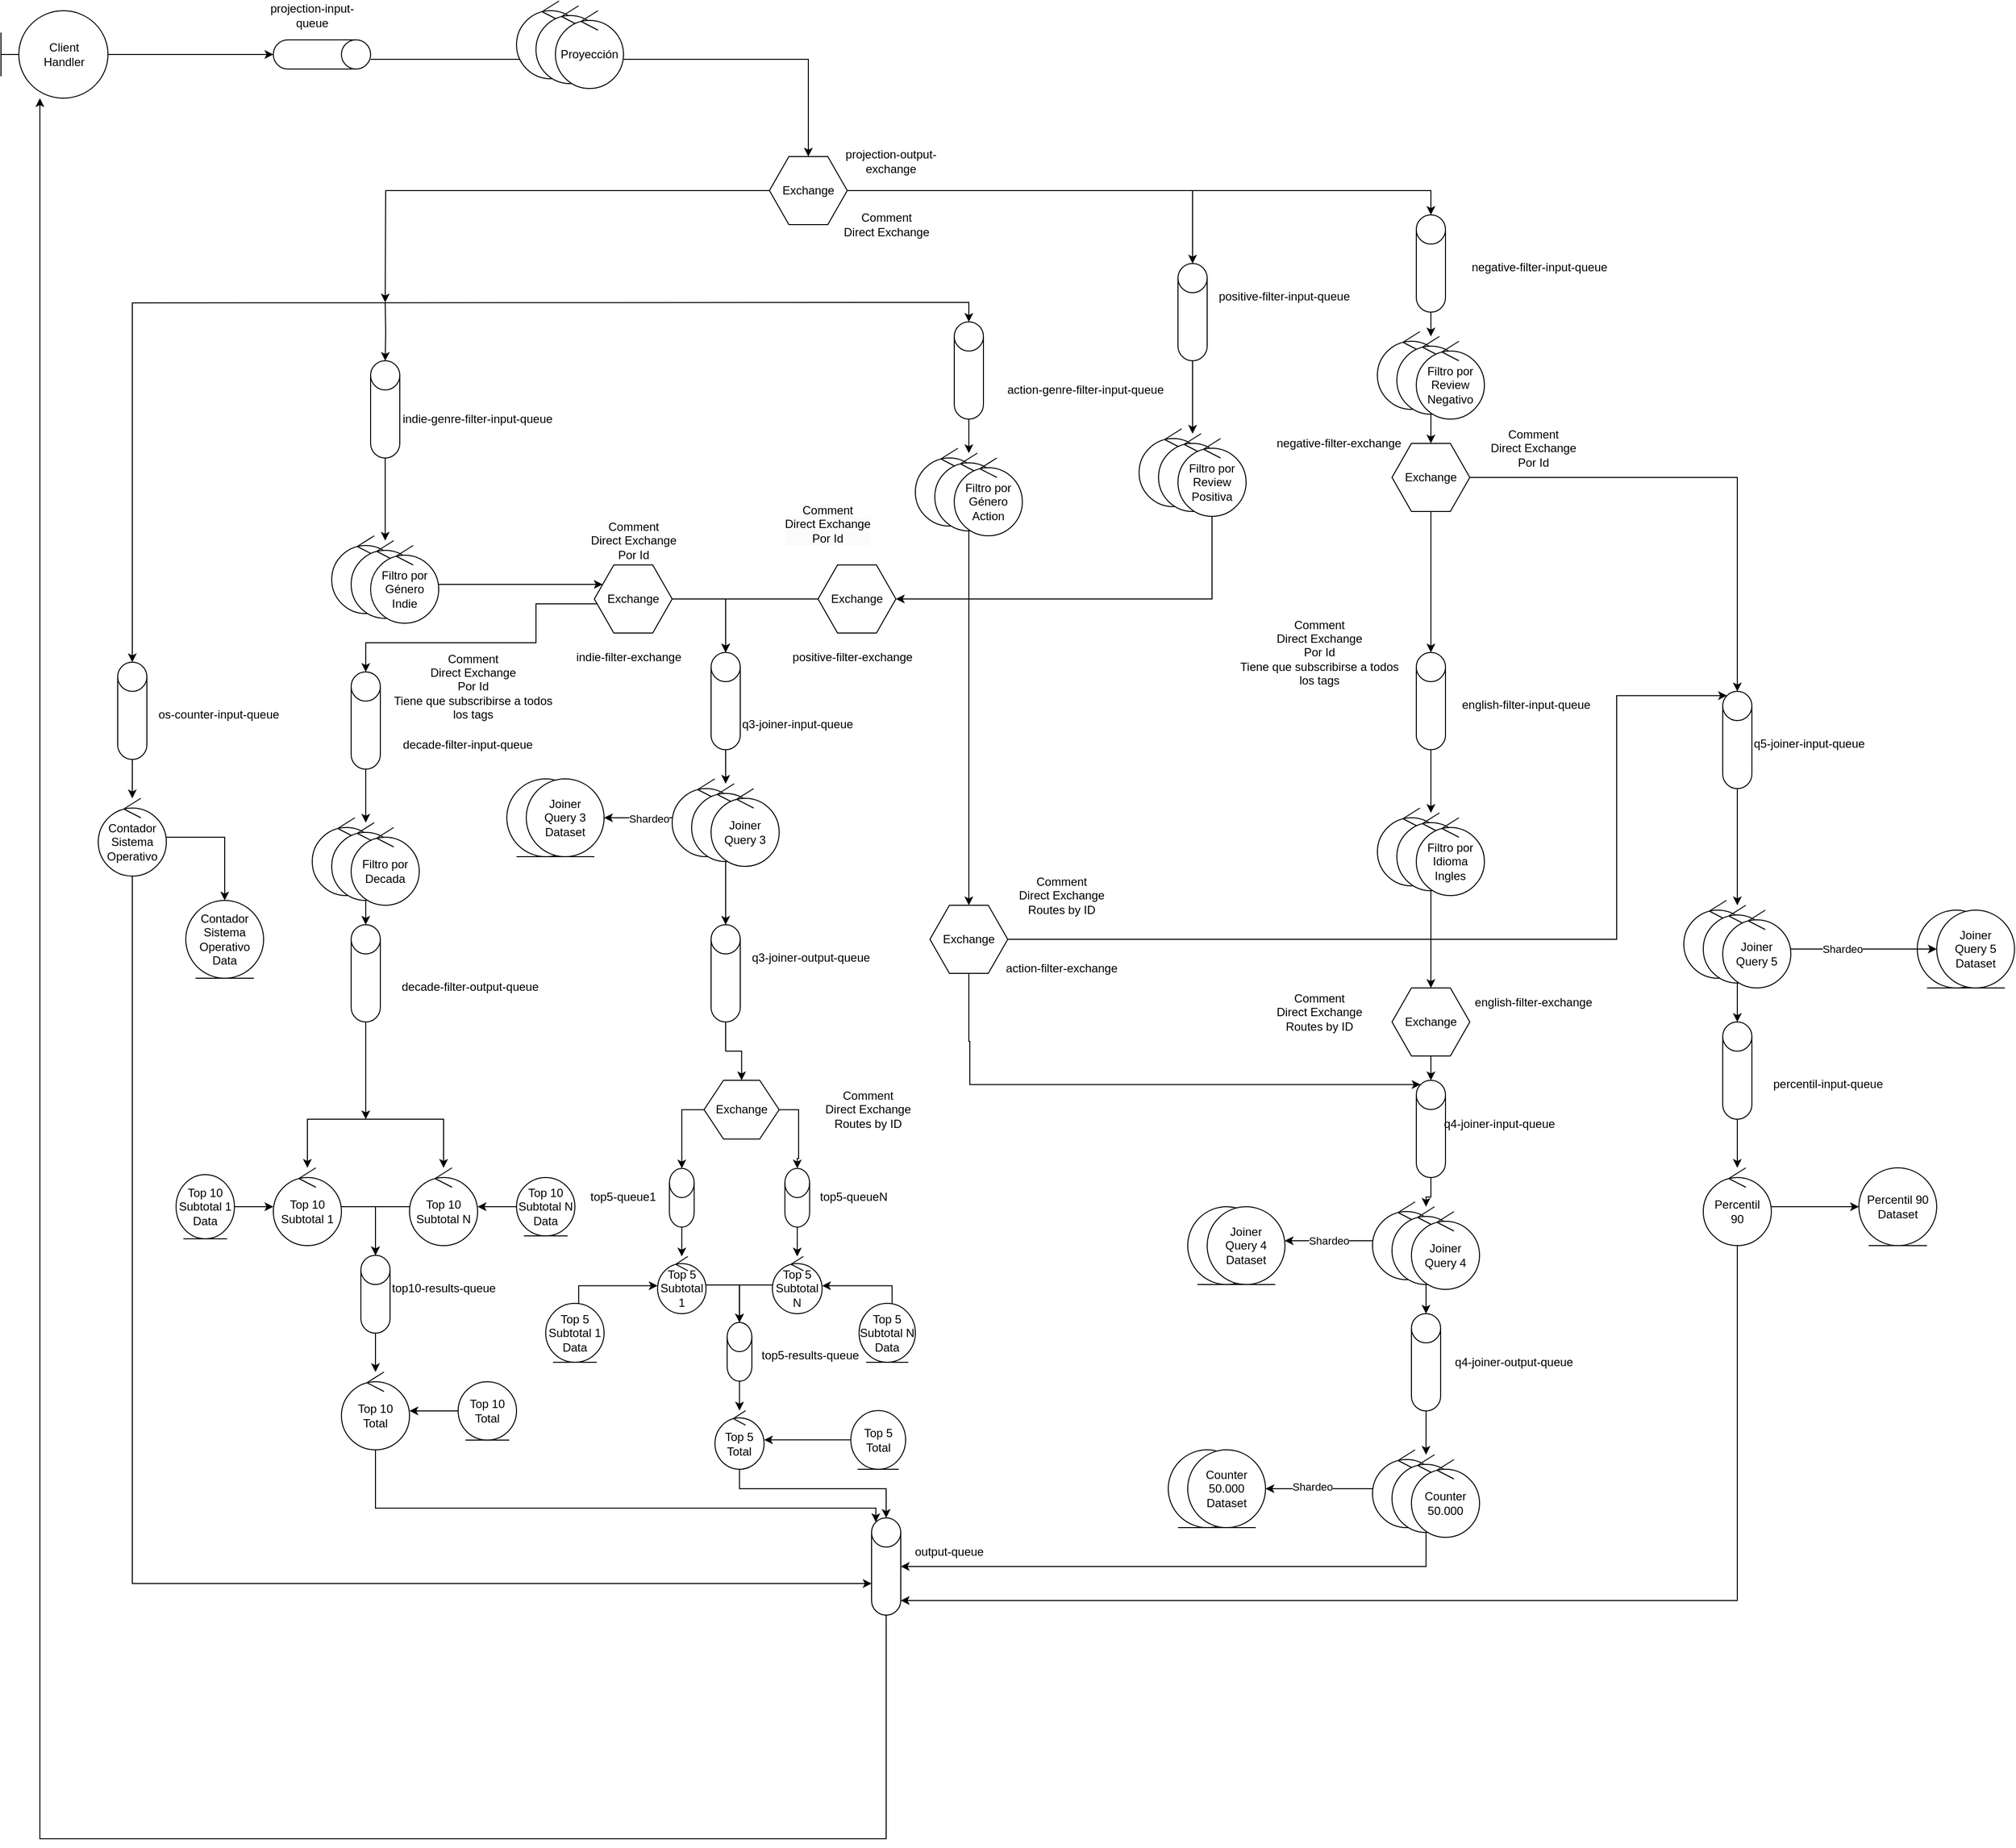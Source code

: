 <mxfile version="24.7.17">
  <diagram name="Page-1" id="cRWpz_PAS38rMKibEUz2">
    <mxGraphModel dx="1654" dy="862" grid="1" gridSize="10" guides="1" tooltips="1" connect="1" arrows="1" fold="1" page="1" pageScale="1" pageWidth="3300" pageHeight="4681" math="0" shadow="0">
      <root>
        <mxCell id="0" />
        <mxCell id="1" parent="0" />
        <mxCell id="zgO68wUfY2NdQf_xR_q_-5" value="Exchange" style="shape=hexagon;perimeter=hexagonPerimeter2;whiteSpace=wrap;html=1;fixedSize=1;" parent="1" vertex="1">
          <mxGeometry x="840" y="640" width="80" height="70" as="geometry" />
        </mxCell>
        <mxCell id="zgO68wUfY2NdQf_xR_q_-6" style="edgeStyle=orthogonalEdgeStyle;rounded=0;orthogonalLoop=1;jettySize=auto;html=1;entryX=0.5;entryY=0;entryDx=0;entryDy=0;entryPerimeter=0;" parent="1" source="zgO68wUfY2NdQf_xR_q_-5" target="zgO68wUfY2NdQf_xR_q_-57" edge="1">
          <mxGeometry relative="1" as="geometry">
            <mxPoint x="1395" y="430" as="targetPoint" />
          </mxGeometry>
        </mxCell>
        <mxCell id="zgO68wUfY2NdQf_xR_q_-7" style="edgeStyle=orthogonalEdgeStyle;rounded=0;orthogonalLoop=1;jettySize=auto;html=1;" parent="1" source="zgO68wUfY2NdQf_xR_q_-5" edge="1">
          <mxGeometry relative="1" as="geometry">
            <mxPoint x="445" y="790" as="targetPoint" />
          </mxGeometry>
        </mxCell>
        <mxCell id="zgO68wUfY2NdQf_xR_q_-124" style="edgeStyle=orthogonalEdgeStyle;rounded=0;orthogonalLoop=1;jettySize=auto;html=1;entryX=0;entryY=0;entryDx=0;entryDy=67.5;entryPerimeter=0;" parent="1" source="zgO68wUfY2NdQf_xR_q_-13" target="zgO68wUfY2NdQf_xR_q_-123" edge="1">
          <mxGeometry relative="1" as="geometry">
            <mxPoint x="185" y="2100" as="targetPoint" />
            <Array as="points">
              <mxPoint x="185" y="2108" />
            </Array>
          </mxGeometry>
        </mxCell>
        <mxCell id="zgO68wUfY2NdQf_xR_q_-249" style="edgeStyle=orthogonalEdgeStyle;rounded=0;orthogonalLoop=1;jettySize=auto;html=1;" parent="1" source="zgO68wUfY2NdQf_xR_q_-13" target="zgO68wUfY2NdQf_xR_q_-248" edge="1">
          <mxGeometry relative="1" as="geometry" />
        </mxCell>
        <mxCell id="zgO68wUfY2NdQf_xR_q_-13" value="Contador&lt;div&gt;Sistema Operativo&lt;/div&gt;" style="ellipse;shape=umlControl;whiteSpace=wrap;html=1;" parent="1" vertex="1">
          <mxGeometry x="150" y="1300" width="70" height="80" as="geometry" />
        </mxCell>
        <mxCell id="zgO68wUfY2NdQf_xR_q_-20" style="edgeStyle=orthogonalEdgeStyle;rounded=0;orthogonalLoop=1;jettySize=auto;html=1;" parent="1" source="zgO68wUfY2NdQf_xR_q_-17" target="zgO68wUfY2NdQf_xR_q_-13" edge="1">
          <mxGeometry relative="1" as="geometry" />
        </mxCell>
        <mxCell id="zgO68wUfY2NdQf_xR_q_-17" value="" style="shape=cylinder3;whiteSpace=wrap;html=1;boundedLbl=1;backgroundOutline=1;size=15;" parent="1" vertex="1">
          <mxGeometry x="170" y="1160" width="30" height="100" as="geometry" />
        </mxCell>
        <mxCell id="zgO68wUfY2NdQf_xR_q_-26" style="edgeStyle=orthogonalEdgeStyle;rounded=0;orthogonalLoop=1;jettySize=auto;html=1;" parent="1" target="zgO68wUfY2NdQf_xR_q_-25" edge="1">
          <mxGeometry relative="1" as="geometry">
            <mxPoint x="445" y="790" as="sourcePoint" />
          </mxGeometry>
        </mxCell>
        <mxCell id="wpYS7n_GrK8mmqd2eXSP-2" style="edgeStyle=orthogonalEdgeStyle;rounded=0;orthogonalLoop=1;jettySize=auto;html=1;entryX=0.5;entryY=0;entryDx=0;entryDy=0;entryPerimeter=0;" parent="1" target="zgO68wUfY2NdQf_xR_q_-17" edge="1">
          <mxGeometry relative="1" as="geometry">
            <mxPoint x="140" y="1160" as="targetPoint" />
            <mxPoint x="1040" y="790" as="sourcePoint" />
          </mxGeometry>
        </mxCell>
        <mxCell id="zgO68wUfY2NdQf_xR_q_-165" style="edgeStyle=orthogonalEdgeStyle;rounded=0;orthogonalLoop=1;jettySize=auto;html=1;" parent="1" source="zgO68wUfY2NdQf_xR_q_-25" target="zgO68wUfY2NdQf_xR_q_-149" edge="1">
          <mxGeometry relative="1" as="geometry" />
        </mxCell>
        <mxCell id="zgO68wUfY2NdQf_xR_q_-25" value="" style="shape=cylinder3;whiteSpace=wrap;html=1;boundedLbl=1;backgroundOutline=1;size=15;" parent="1" vertex="1">
          <mxGeometry x="430" y="850" width="30" height="100" as="geometry" />
        </mxCell>
        <mxCell id="zgO68wUfY2NdQf_xR_q_-169" style="edgeStyle=orthogonalEdgeStyle;rounded=0;orthogonalLoop=1;jettySize=auto;html=1;" parent="1" source="zgO68wUfY2NdQf_xR_q_-29" target="zgO68wUfY2NdQf_xR_q_-135" edge="1">
          <mxGeometry relative="1" as="geometry" />
        </mxCell>
        <mxCell id="zgO68wUfY2NdQf_xR_q_-29" value="" style="shape=cylinder3;whiteSpace=wrap;html=1;boundedLbl=1;backgroundOutline=1;size=15;" parent="1" vertex="1">
          <mxGeometry x="410" y="1170" width="30" height="100" as="geometry" />
        </mxCell>
        <mxCell id="zgO68wUfY2NdQf_xR_q_-39" style="edgeStyle=orthogonalEdgeStyle;rounded=0;orthogonalLoop=1;jettySize=auto;html=1;" parent="1" edge="1">
          <mxGeometry relative="1" as="geometry">
            <mxPoint x="460" y="1630" as="sourcePoint" />
          </mxGeometry>
        </mxCell>
        <mxCell id="zgO68wUfY2NdQf_xR_q_-34" value="" style="shape=cylinder3;whiteSpace=wrap;html=1;boundedLbl=1;backgroundOutline=1;size=15;" parent="1" vertex="1">
          <mxGeometry x="410" y="1430" width="30" height="100" as="geometry" />
        </mxCell>
        <mxCell id="zgO68wUfY2NdQf_xR_q_-45" style="edgeStyle=orthogonalEdgeStyle;rounded=0;orthogonalLoop=1;jettySize=auto;html=1;" parent="1" source="zgO68wUfY2NdQf_xR_q_-42" target="zgO68wUfY2NdQf_xR_q_-29" edge="1">
          <mxGeometry relative="1" as="geometry">
            <mxPoint x="600" y="1220" as="targetPoint" />
            <Array as="points">
              <mxPoint x="600" y="1100" />
              <mxPoint x="600" y="1140" />
              <mxPoint x="425" y="1140" />
            </Array>
          </mxGeometry>
        </mxCell>
        <mxCell id="i99un6l4gb3d1WILVPHQ-24" style="edgeStyle=orthogonalEdgeStyle;rounded=0;orthogonalLoop=1;jettySize=auto;html=1;" parent="1" source="zgO68wUfY2NdQf_xR_q_-42" target="zgO68wUfY2NdQf_xR_q_-46" edge="1">
          <mxGeometry relative="1" as="geometry" />
        </mxCell>
        <mxCell id="zgO68wUfY2NdQf_xR_q_-42" value="Exchange" style="shape=hexagon;perimeter=hexagonPerimeter2;whiteSpace=wrap;html=1;fixedSize=1;" parent="1" vertex="1">
          <mxGeometry x="660" y="1060" width="80" height="70" as="geometry" />
        </mxCell>
        <mxCell id="zgO68wUfY2NdQf_xR_q_-200" style="edgeStyle=orthogonalEdgeStyle;rounded=0;orthogonalLoop=1;jettySize=auto;html=1;" parent="1" source="zgO68wUfY2NdQf_xR_q_-46" target="zgO68wUfY2NdQf_xR_q_-196" edge="1">
          <mxGeometry relative="1" as="geometry" />
        </mxCell>
        <mxCell id="zgO68wUfY2NdQf_xR_q_-46" value="" style="shape=cylinder3;whiteSpace=wrap;html=1;boundedLbl=1;backgroundOutline=1;size=15;" parent="1" vertex="1">
          <mxGeometry x="780" y="1150" width="30" height="100" as="geometry" />
        </mxCell>
        <mxCell id="zgO68wUfY2NdQf_xR_q_-54" style="edgeStyle=orthogonalEdgeStyle;rounded=0;orthogonalLoop=1;jettySize=auto;html=1;entryX=0.5;entryY=0;entryDx=0;entryDy=0;" parent="1" source="zgO68wUfY2NdQf_xR_q_-49" target="wpYS7n_GrK8mmqd2eXSP-85" edge="1">
          <mxGeometry relative="1" as="geometry">
            <mxPoint x="795" y="1580" as="targetPoint" />
          </mxGeometry>
        </mxCell>
        <mxCell id="zgO68wUfY2NdQf_xR_q_-49" value="" style="shape=cylinder3;whiteSpace=wrap;html=1;boundedLbl=1;backgroundOutline=1;size=15;" parent="1" vertex="1">
          <mxGeometry x="780" y="1430" width="30" height="100" as="geometry" />
        </mxCell>
        <mxCell id="zgO68wUfY2NdQf_xR_q_-186" style="edgeStyle=orthogonalEdgeStyle;rounded=0;orthogonalLoop=1;jettySize=auto;html=1;" parent="1" source="zgO68wUfY2NdQf_xR_q_-57" target="zgO68wUfY2NdQf_xR_q_-180" edge="1">
          <mxGeometry relative="1" as="geometry" />
        </mxCell>
        <mxCell id="zgO68wUfY2NdQf_xR_q_-57" value="" style="shape=cylinder3;whiteSpace=wrap;html=1;boundedLbl=1;backgroundOutline=1;size=15;" parent="1" vertex="1">
          <mxGeometry x="1260" y="750" width="30" height="100" as="geometry" />
        </mxCell>
        <mxCell id="zgO68wUfY2NdQf_xR_q_-97" style="edgeStyle=orthogonalEdgeStyle;rounded=0;orthogonalLoop=1;jettySize=auto;html=1;entryX=0.5;entryY=0;entryDx=0;entryDy=0;entryPerimeter=0;" parent="1" source="wpYS7n_GrK8mmqd2eXSP-27" target="zgO68wUfY2NdQf_xR_q_-99" edge="1">
          <mxGeometry relative="1" as="geometry">
            <mxPoint x="1830" y="1130" as="targetPoint" />
            <mxPoint x="1720" y="991" as="sourcePoint" />
          </mxGeometry>
        </mxCell>
        <mxCell id="zgO68wUfY2NdQf_xR_q_-192" style="edgeStyle=orthogonalEdgeStyle;rounded=0;orthogonalLoop=1;jettySize=auto;html=1;" parent="1" source="zgO68wUfY2NdQf_xR_q_-70" target="zgO68wUfY2NdQf_xR_q_-190" edge="1">
          <mxGeometry relative="1" as="geometry" />
        </mxCell>
        <mxCell id="zgO68wUfY2NdQf_xR_q_-70" value="" style="shape=cylinder3;whiteSpace=wrap;html=1;boundedLbl=1;backgroundOutline=1;size=15;" parent="1" vertex="1">
          <mxGeometry x="1505" y="1150" width="30" height="100" as="geometry" />
        </mxCell>
        <mxCell id="zgO68wUfY2NdQf_xR_q_-244" style="edgeStyle=orthogonalEdgeStyle;rounded=0;orthogonalLoop=1;jettySize=auto;html=1;" parent="1" source="zgO68wUfY2NdQf_xR_q_-84" target="zgO68wUfY2NdQf_xR_q_-240" edge="1">
          <mxGeometry relative="1" as="geometry" />
        </mxCell>
        <mxCell id="zgO68wUfY2NdQf_xR_q_-84" value="" style="shape=cylinder3;whiteSpace=wrap;html=1;boundedLbl=1;backgroundOutline=1;size=15;" parent="1" vertex="1">
          <mxGeometry x="1500" y="1830" width="30" height="100" as="geometry" />
        </mxCell>
        <mxCell id="zgO68wUfY2NdQf_xR_q_-182" style="edgeStyle=orthogonalEdgeStyle;rounded=0;orthogonalLoop=1;jettySize=auto;html=1;" parent="1" source="zgO68wUfY2NdQf_xR_q_-90" target="zgO68wUfY2NdQf_xR_q_-152" edge="1">
          <mxGeometry relative="1" as="geometry" />
        </mxCell>
        <mxCell id="wpYS7n_GrK8mmqd2eXSP-6" style="edgeStyle=orthogonalEdgeStyle;rounded=0;orthogonalLoop=1;jettySize=auto;html=1;entryX=0.5;entryY=0;entryDx=0;entryDy=0;entryPerimeter=0;" parent="1" target="zgO68wUfY2NdQf_xR_q_-90" edge="1">
          <mxGeometry relative="1" as="geometry">
            <mxPoint x="1040" y="790" as="sourcePoint" />
          </mxGeometry>
        </mxCell>
        <mxCell id="zgO68wUfY2NdQf_xR_q_-90" value="" style="shape=cylinder3;whiteSpace=wrap;html=1;boundedLbl=1;backgroundOutline=1;size=15;" parent="1" vertex="1">
          <mxGeometry x="1030" y="810" width="30" height="100" as="geometry" />
        </mxCell>
        <mxCell id="zgO68wUfY2NdQf_xR_q_-229" style="edgeStyle=orthogonalEdgeStyle;rounded=0;orthogonalLoop=1;jettySize=auto;html=1;" parent="1" source="zgO68wUfY2NdQf_xR_q_-99" target="zgO68wUfY2NdQf_xR_q_-226" edge="1">
          <mxGeometry relative="1" as="geometry" />
        </mxCell>
        <mxCell id="zgO68wUfY2NdQf_xR_q_-99" value="" style="shape=cylinder3;whiteSpace=wrap;html=1;boundedLbl=1;backgroundOutline=1;size=15;" parent="1" vertex="1">
          <mxGeometry x="1820" y="1190" width="30" height="100" as="geometry" />
        </mxCell>
        <mxCell id="zgO68wUfY2NdQf_xR_q_-103" style="edgeStyle=orthogonalEdgeStyle;rounded=0;orthogonalLoop=1;jettySize=auto;html=1;entryX=0.145;entryY=0;entryDx=0;entryDy=4.35;entryPerimeter=0;" parent="1" source="zgO68wUfY2NdQf_xR_q_-101" target="aDrr3x9vKShk8wo-LBDL-3" edge="1">
          <mxGeometry relative="1" as="geometry">
            <mxPoint x="1045" y="1640" as="targetPoint" />
            <Array as="points">
              <mxPoint x="1045" y="1550" />
              <mxPoint x="1046" y="1550" />
              <mxPoint x="1046" y="1594" />
            </Array>
          </mxGeometry>
        </mxCell>
        <mxCell id="zgO68wUfY2NdQf_xR_q_-101" value="Exchange" style="shape=hexagon;perimeter=hexagonPerimeter2;whiteSpace=wrap;html=1;fixedSize=1;" parent="1" vertex="1">
          <mxGeometry x="1005" y="1410" width="80" height="70" as="geometry" />
        </mxCell>
        <mxCell id="zgO68wUfY2NdQf_xR_q_-105" style="edgeStyle=orthogonalEdgeStyle;rounded=0;orthogonalLoop=1;jettySize=auto;html=1;entryX=0.145;entryY=0;entryDx=0;entryDy=4.35;entryPerimeter=0;" parent="1" source="zgO68wUfY2NdQf_xR_q_-101" target="zgO68wUfY2NdQf_xR_q_-99" edge="1">
          <mxGeometry relative="1" as="geometry">
            <mxPoint x="1710" y="1270" as="targetPoint" />
            <Array as="points">
              <mxPoint x="1711" y="1445" />
              <mxPoint x="1711" y="1194" />
            </Array>
          </mxGeometry>
        </mxCell>
        <mxCell id="zgO68wUfY2NdQf_xR_q_-119" style="edgeStyle=orthogonalEdgeStyle;rounded=0;orthogonalLoop=1;jettySize=auto;html=1;" parent="1" source="zgO68wUfY2NdQf_xR_q_-108" target="zgO68wUfY2NdQf_xR_q_-118" edge="1">
          <mxGeometry relative="1" as="geometry" />
        </mxCell>
        <mxCell id="zgO68wUfY2NdQf_xR_q_-108" value="Percentil&lt;div&gt;90&lt;/div&gt;" style="ellipse;shape=umlControl;whiteSpace=wrap;html=1;" parent="1" vertex="1">
          <mxGeometry x="1800" y="1680" width="70" height="80" as="geometry" />
        </mxCell>
        <mxCell id="zgO68wUfY2NdQf_xR_q_-111" style="edgeStyle=orthogonalEdgeStyle;rounded=0;orthogonalLoop=1;jettySize=auto;html=1;" parent="1" source="zgO68wUfY2NdQf_xR_q_-109" target="zgO68wUfY2NdQf_xR_q_-108" edge="1">
          <mxGeometry relative="1" as="geometry" />
        </mxCell>
        <mxCell id="zgO68wUfY2NdQf_xR_q_-109" value="" style="shape=cylinder3;whiteSpace=wrap;html=1;boundedLbl=1;backgroundOutline=1;size=15;" parent="1" vertex="1">
          <mxGeometry x="1820" y="1530" width="30" height="100" as="geometry" />
        </mxCell>
        <mxCell id="zgO68wUfY2NdQf_xR_q_-118" value="Percentil 90&lt;div&gt;Dataset&lt;/div&gt;" style="ellipse;shape=umlEntity;whiteSpace=wrap;html=1;" parent="1" vertex="1">
          <mxGeometry x="1960" y="1680" width="80" height="80" as="geometry" />
        </mxCell>
        <mxCell id="zgO68wUfY2NdQf_xR_q_-133" style="edgeStyle=orthogonalEdgeStyle;rounded=0;orthogonalLoop=1;jettySize=auto;html=1;exitX=0.5;exitY=1;exitDx=0;exitDy=0;exitPerimeter=0;" parent="1" source="zgO68wUfY2NdQf_xR_q_-123" target="zgO68wUfY2NdQf_xR_q_-131" edge="1">
          <mxGeometry relative="1" as="geometry">
            <mxPoint x="90" y="300" as="targetPoint" />
            <mxPoint x="715" y="2240" as="sourcePoint" />
            <Array as="points">
              <mxPoint x="960" y="2370" />
              <mxPoint x="90" y="2370" />
            </Array>
          </mxGeometry>
        </mxCell>
        <mxCell id="zgO68wUfY2NdQf_xR_q_-123" value="" style="shape=cylinder3;whiteSpace=wrap;html=1;boundedLbl=1;backgroundOutline=1;size=15;" parent="1" vertex="1">
          <mxGeometry x="945" y="2040" width="30" height="100" as="geometry" />
        </mxCell>
        <mxCell id="zgO68wUfY2NdQf_xR_q_-128" style="edgeStyle=orthogonalEdgeStyle;rounded=0;orthogonalLoop=1;jettySize=auto;html=1;entryX=1;entryY=1;entryDx=0;entryDy=-15;entryPerimeter=0;" parent="1" source="zgO68wUfY2NdQf_xR_q_-108" target="zgO68wUfY2NdQf_xR_q_-123" edge="1">
          <mxGeometry relative="1" as="geometry">
            <Array as="points">
              <mxPoint x="1835" y="2125" />
            </Array>
          </mxGeometry>
        </mxCell>
        <mxCell id="zgO68wUfY2NdQf_xR_q_-132" style="edgeStyle=orthogonalEdgeStyle;rounded=0;orthogonalLoop=1;jettySize=auto;html=1;" parent="1" source="wpYS7n_GrK8mmqd2eXSP-4" target="zgO68wUfY2NdQf_xR_q_-5" edge="1">
          <mxGeometry relative="1" as="geometry">
            <Array as="points">
              <mxPoint x="380" y="540" />
              <mxPoint x="880" y="540" />
            </Array>
          </mxGeometry>
        </mxCell>
        <mxCell id="zgO68wUfY2NdQf_xR_q_-131" value="Client&lt;div&gt;Handler&lt;/div&gt;" style="shape=umlBoundary;whiteSpace=wrap;html=1;" parent="1" vertex="1">
          <mxGeometry x="50" y="490" width="110" height="90" as="geometry" />
        </mxCell>
        <mxCell id="zgO68wUfY2NdQf_xR_q_-157" value="" style="group" parent="1" vertex="1" connectable="0">
          <mxGeometry x="580" y="480" width="110" height="90" as="geometry" />
        </mxCell>
        <mxCell id="zgO68wUfY2NdQf_xR_q_-154" value="" style="ellipse;shape=umlControl;whiteSpace=wrap;html=1;" parent="zgO68wUfY2NdQf_xR_q_-157" vertex="1">
          <mxGeometry width="70" height="80" as="geometry" />
        </mxCell>
        <mxCell id="zgO68wUfY2NdQf_xR_q_-155" value="" style="ellipse;shape=umlControl;whiteSpace=wrap;html=1;" parent="zgO68wUfY2NdQf_xR_q_-157" vertex="1">
          <mxGeometry x="20" y="5" width="70" height="80" as="geometry" />
        </mxCell>
        <mxCell id="zgO68wUfY2NdQf_xR_q_-156" value="Proyección" style="ellipse;shape=umlControl;whiteSpace=wrap;html=1;" parent="zgO68wUfY2NdQf_xR_q_-157" vertex="1">
          <mxGeometry x="40" y="10" width="70" height="80" as="geometry" />
        </mxCell>
        <mxCell id="zgO68wUfY2NdQf_xR_q_-164" value="" style="group" parent="1" vertex="1" connectable="0">
          <mxGeometry x="390" y="1030" width="110" height="90" as="geometry" />
        </mxCell>
        <mxCell id="zgO68wUfY2NdQf_xR_q_-148" value="" style="ellipse;shape=umlControl;whiteSpace=wrap;html=1;" parent="zgO68wUfY2NdQf_xR_q_-164" vertex="1">
          <mxGeometry width="70" height="80" as="geometry" />
        </mxCell>
        <mxCell id="zgO68wUfY2NdQf_xR_q_-149" value="" style="ellipse;shape=umlControl;whiteSpace=wrap;html=1;" parent="zgO68wUfY2NdQf_xR_q_-164" vertex="1">
          <mxGeometry x="20" y="5" width="70" height="80" as="geometry" />
        </mxCell>
        <mxCell id="zgO68wUfY2NdQf_xR_q_-150" value="Filtro por&lt;div&gt;Género&lt;/div&gt;&lt;div&gt;Indie&lt;/div&gt;" style="ellipse;shape=umlControl;whiteSpace=wrap;html=1;" parent="zgO68wUfY2NdQf_xR_q_-164" vertex="1">
          <mxGeometry x="40" y="10" width="70" height="80" as="geometry" />
        </mxCell>
        <mxCell id="zgO68wUfY2NdQf_xR_q_-166" style="edgeStyle=orthogonalEdgeStyle;rounded=0;orthogonalLoop=1;jettySize=auto;html=1;" parent="1" source="zgO68wUfY2NdQf_xR_q_-150" target="zgO68wUfY2NdQf_xR_q_-42" edge="1">
          <mxGeometry relative="1" as="geometry">
            <Array as="points">
              <mxPoint x="620" y="1080" />
              <mxPoint x="620" y="1080" />
            </Array>
          </mxGeometry>
        </mxCell>
        <mxCell id="zgO68wUfY2NdQf_xR_q_-168" value="" style="group" parent="1" vertex="1" connectable="0">
          <mxGeometry x="370" y="1320" width="110" height="90" as="geometry" />
        </mxCell>
        <mxCell id="zgO68wUfY2NdQf_xR_q_-31" value="" style="ellipse;shape=umlControl;whiteSpace=wrap;html=1;" parent="zgO68wUfY2NdQf_xR_q_-168" vertex="1">
          <mxGeometry width="70" height="80" as="geometry" />
        </mxCell>
        <mxCell id="zgO68wUfY2NdQf_xR_q_-135" value="" style="ellipse;shape=umlControl;whiteSpace=wrap;html=1;" parent="zgO68wUfY2NdQf_xR_q_-168" vertex="1">
          <mxGeometry x="20" y="5" width="70" height="80" as="geometry" />
        </mxCell>
        <mxCell id="zgO68wUfY2NdQf_xR_q_-136" value="Filtro por&lt;div&gt;Decada&lt;/div&gt;" style="ellipse;shape=umlControl;whiteSpace=wrap;html=1;" parent="zgO68wUfY2NdQf_xR_q_-168" vertex="1">
          <mxGeometry x="40" y="10" width="70" height="80" as="geometry" />
        </mxCell>
        <mxCell id="zgO68wUfY2NdQf_xR_q_-170" style="edgeStyle=orthogonalEdgeStyle;rounded=0;orthogonalLoop=1;jettySize=auto;html=1;" parent="1" source="zgO68wUfY2NdQf_xR_q_-135" target="zgO68wUfY2NdQf_xR_q_-34" edge="1">
          <mxGeometry relative="1" as="geometry" />
        </mxCell>
        <mxCell id="zgO68wUfY2NdQf_xR_q_-177" value="" style="group" parent="1" vertex="1" connectable="0">
          <mxGeometry x="990" y="940" width="110" height="90" as="geometry" />
        </mxCell>
        <mxCell id="zgO68wUfY2NdQf_xR_q_-151" value="" style="ellipse;shape=umlControl;whiteSpace=wrap;html=1;" parent="zgO68wUfY2NdQf_xR_q_-177" vertex="1">
          <mxGeometry width="70" height="80" as="geometry" />
        </mxCell>
        <mxCell id="zgO68wUfY2NdQf_xR_q_-152" value="" style="ellipse;shape=umlControl;whiteSpace=wrap;html=1;" parent="zgO68wUfY2NdQf_xR_q_-177" vertex="1">
          <mxGeometry x="20" y="5" width="70" height="80" as="geometry" />
        </mxCell>
        <mxCell id="zgO68wUfY2NdQf_xR_q_-153" value="Filtro por&lt;div&gt;Género&lt;/div&gt;&lt;div&gt;Action&lt;/div&gt;" style="ellipse;shape=umlControl;whiteSpace=wrap;html=1;" parent="zgO68wUfY2NdQf_xR_q_-177" vertex="1">
          <mxGeometry x="40" y="10" width="70" height="80" as="geometry" />
        </mxCell>
        <mxCell id="zgO68wUfY2NdQf_xR_q_-178" value="" style="group" parent="1" vertex="1" connectable="0">
          <mxGeometry x="1220" y="920" width="110" height="90" as="geometry" />
        </mxCell>
        <mxCell id="zgO68wUfY2NdQf_xR_q_-179" value="" style="ellipse;shape=umlControl;whiteSpace=wrap;html=1;" parent="zgO68wUfY2NdQf_xR_q_-178" vertex="1">
          <mxGeometry width="70" height="80" as="geometry" />
        </mxCell>
        <mxCell id="zgO68wUfY2NdQf_xR_q_-180" value="" style="ellipse;shape=umlControl;whiteSpace=wrap;html=1;" parent="zgO68wUfY2NdQf_xR_q_-178" vertex="1">
          <mxGeometry x="20" y="5" width="70" height="80" as="geometry" />
        </mxCell>
        <mxCell id="zgO68wUfY2NdQf_xR_q_-181" value="Filtro por&lt;div&gt;Review&lt;/div&gt;&lt;div&gt;Positiva&lt;/div&gt;" style="ellipse;shape=umlControl;whiteSpace=wrap;html=1;" parent="zgO68wUfY2NdQf_xR_q_-178" vertex="1">
          <mxGeometry x="40" y="10" width="70" height="80" as="geometry" />
        </mxCell>
        <mxCell id="zgO68wUfY2NdQf_xR_q_-183" style="edgeStyle=orthogonalEdgeStyle;rounded=0;orthogonalLoop=1;jettySize=auto;html=1;" parent="1" source="zgO68wUfY2NdQf_xR_q_-152" target="zgO68wUfY2NdQf_xR_q_-101" edge="1">
          <mxGeometry relative="1" as="geometry" />
        </mxCell>
        <mxCell id="zgO68wUfY2NdQf_xR_q_-188" value="" style="group" parent="1" vertex="1" connectable="0">
          <mxGeometry x="1465" y="1310" width="110" height="90" as="geometry" />
        </mxCell>
        <mxCell id="zgO68wUfY2NdQf_xR_q_-189" value="" style="ellipse;shape=umlControl;whiteSpace=wrap;html=1;" parent="zgO68wUfY2NdQf_xR_q_-188" vertex="1">
          <mxGeometry width="70" height="80" as="geometry" />
        </mxCell>
        <mxCell id="zgO68wUfY2NdQf_xR_q_-190" value="" style="ellipse;shape=umlControl;whiteSpace=wrap;html=1;" parent="zgO68wUfY2NdQf_xR_q_-188" vertex="1">
          <mxGeometry x="20" y="5" width="70" height="80" as="geometry" />
        </mxCell>
        <mxCell id="zgO68wUfY2NdQf_xR_q_-191" value="Filtro por&lt;div&gt;Idioma&lt;/div&gt;&lt;div&gt;Ingles&lt;/div&gt;" style="ellipse;shape=umlControl;whiteSpace=wrap;html=1;" parent="zgO68wUfY2NdQf_xR_q_-188" vertex="1">
          <mxGeometry x="40" y="10" width="70" height="80" as="geometry" />
        </mxCell>
        <mxCell id="zgO68wUfY2NdQf_xR_q_-193" style="edgeStyle=orthogonalEdgeStyle;rounded=0;orthogonalLoop=1;jettySize=auto;html=1;entryX=0.5;entryY=0;entryDx=0;entryDy=0;" parent="1" source="zgO68wUfY2NdQf_xR_q_-190" target="aDrr3x9vKShk8wo-LBDL-1" edge="1">
          <mxGeometry relative="1" as="geometry">
            <mxPoint x="1515" y="1490" as="targetPoint" />
          </mxGeometry>
        </mxCell>
        <mxCell id="zgO68wUfY2NdQf_xR_q_-194" value="" style="group" parent="1" vertex="1" connectable="0">
          <mxGeometry x="740" y="1280" width="110" height="90" as="geometry" />
        </mxCell>
        <mxCell id="zgO68wUfY2NdQf_xR_q_-195" value="" style="ellipse;shape=umlControl;whiteSpace=wrap;html=1;" parent="zgO68wUfY2NdQf_xR_q_-194" vertex="1">
          <mxGeometry width="70" height="80" as="geometry" />
        </mxCell>
        <mxCell id="zgO68wUfY2NdQf_xR_q_-196" value="" style="ellipse;shape=umlControl;whiteSpace=wrap;html=1;" parent="zgO68wUfY2NdQf_xR_q_-194" vertex="1">
          <mxGeometry x="20" y="5" width="70" height="80" as="geometry" />
        </mxCell>
        <mxCell id="zgO68wUfY2NdQf_xR_q_-197" value="Joiner&lt;div&gt;Query 3&lt;/div&gt;" style="ellipse;shape=umlControl;whiteSpace=wrap;html=1;" parent="zgO68wUfY2NdQf_xR_q_-194" vertex="1">
          <mxGeometry x="40" y="10" width="70" height="80" as="geometry" />
        </mxCell>
        <mxCell id="zgO68wUfY2NdQf_xR_q_-201" style="edgeStyle=orthogonalEdgeStyle;rounded=0;orthogonalLoop=1;jettySize=auto;html=1;" parent="1" source="zgO68wUfY2NdQf_xR_q_-196" target="zgO68wUfY2NdQf_xR_q_-49" edge="1">
          <mxGeometry relative="1" as="geometry" />
        </mxCell>
        <mxCell id="zgO68wUfY2NdQf_xR_q_-205" value="" style="group" parent="1" vertex="1" connectable="0">
          <mxGeometry x="570" y="1280" width="100" height="80" as="geometry" />
        </mxCell>
        <mxCell id="zgO68wUfY2NdQf_xR_q_-112" value="" style="ellipse;shape=umlEntity;whiteSpace=wrap;html=1;" parent="zgO68wUfY2NdQf_xR_q_-205" vertex="1">
          <mxGeometry width="80" height="80" as="geometry" />
        </mxCell>
        <mxCell id="zgO68wUfY2NdQf_xR_q_-204" value="Joiner&lt;div&gt;Query 3&lt;/div&gt;&lt;div&gt;Dataset&lt;/div&gt;" style="ellipse;shape=umlEntity;whiteSpace=wrap;html=1;" parent="zgO68wUfY2NdQf_xR_q_-205" vertex="1">
          <mxGeometry x="20" width="80" height="80" as="geometry" />
        </mxCell>
        <mxCell id="zgO68wUfY2NdQf_xR_q_-206" style="edgeStyle=orthogonalEdgeStyle;rounded=0;orthogonalLoop=1;jettySize=auto;html=1;" parent="1" source="zgO68wUfY2NdQf_xR_q_-195" target="zgO68wUfY2NdQf_xR_q_-204" edge="1">
          <mxGeometry relative="1" as="geometry" />
        </mxCell>
        <mxCell id="zgO68wUfY2NdQf_xR_q_-207" value="Shardeo" style="edgeLabel;html=1;align=center;verticalAlign=middle;resizable=0;points=[];" parent="zgO68wUfY2NdQf_xR_q_-206" vertex="1" connectable="0">
          <mxGeometry x="-0.302" y="1" relative="1" as="geometry">
            <mxPoint as="offset" />
          </mxGeometry>
        </mxCell>
        <mxCell id="zgO68wUfY2NdQf_xR_q_-209" value="" style="group" parent="1" vertex="1" connectable="0">
          <mxGeometry x="1270" y="1720" width="100" height="80" as="geometry" />
        </mxCell>
        <mxCell id="zgO68wUfY2NdQf_xR_q_-210" value="" style="ellipse;shape=umlEntity;whiteSpace=wrap;html=1;" parent="zgO68wUfY2NdQf_xR_q_-209" vertex="1">
          <mxGeometry width="80" height="80" as="geometry" />
        </mxCell>
        <mxCell id="zgO68wUfY2NdQf_xR_q_-211" value="Joiner&lt;div&gt;Query &lt;span style=&quot;background-color: initial;&quot;&gt;4&lt;/span&gt;&lt;/div&gt;&lt;div&gt;Dataset&lt;/div&gt;" style="ellipse;shape=umlEntity;whiteSpace=wrap;html=1;" parent="zgO68wUfY2NdQf_xR_q_-209" vertex="1">
          <mxGeometry x="20" width="80" height="80" as="geometry" />
        </mxCell>
        <mxCell id="zgO68wUfY2NdQf_xR_q_-212" value="" style="group" parent="1" vertex="1" connectable="0">
          <mxGeometry x="1460" y="1715" width="110" height="90" as="geometry" />
        </mxCell>
        <mxCell id="zgO68wUfY2NdQf_xR_q_-213" value="" style="ellipse;shape=umlControl;whiteSpace=wrap;html=1;" parent="zgO68wUfY2NdQf_xR_q_-212" vertex="1">
          <mxGeometry width="70" height="80" as="geometry" />
        </mxCell>
        <mxCell id="zgO68wUfY2NdQf_xR_q_-214" value="" style="ellipse;shape=umlControl;whiteSpace=wrap;html=1;" parent="zgO68wUfY2NdQf_xR_q_-212" vertex="1">
          <mxGeometry x="20" y="5" width="70" height="80" as="geometry" />
        </mxCell>
        <mxCell id="zgO68wUfY2NdQf_xR_q_-215" value="Joiner&lt;div&gt;Query 4&lt;/div&gt;" style="ellipse;shape=umlControl;whiteSpace=wrap;html=1;" parent="zgO68wUfY2NdQf_xR_q_-212" vertex="1">
          <mxGeometry x="40" y="10" width="70" height="80" as="geometry" />
        </mxCell>
        <mxCell id="zgO68wUfY2NdQf_xR_q_-218" style="edgeStyle=orthogonalEdgeStyle;rounded=0;orthogonalLoop=1;jettySize=auto;html=1;" parent="1" source="zgO68wUfY2NdQf_xR_q_-214" target="zgO68wUfY2NdQf_xR_q_-84" edge="1">
          <mxGeometry relative="1" as="geometry" />
        </mxCell>
        <mxCell id="zgO68wUfY2NdQf_xR_q_-219" style="edgeStyle=orthogonalEdgeStyle;rounded=0;orthogonalLoop=1;jettySize=auto;html=1;" parent="1" source="zgO68wUfY2NdQf_xR_q_-213" target="zgO68wUfY2NdQf_xR_q_-211" edge="1">
          <mxGeometry relative="1" as="geometry">
            <Array as="points">
              <mxPoint x="1495" y="1760" />
            </Array>
          </mxGeometry>
        </mxCell>
        <mxCell id="zgO68wUfY2NdQf_xR_q_-220" value="Shardeo" style="edgeLabel;html=1;align=center;verticalAlign=middle;resizable=0;points=[];" parent="zgO68wUfY2NdQf_xR_q_-219" vertex="1" connectable="0">
          <mxGeometry x="0.461" y="2" relative="1" as="geometry">
            <mxPoint x="21" y="-2" as="offset" />
          </mxGeometry>
        </mxCell>
        <mxCell id="zgO68wUfY2NdQf_xR_q_-221" value="" style="group" parent="1" vertex="1" connectable="0">
          <mxGeometry x="2020" y="1415" width="100" height="80" as="geometry" />
        </mxCell>
        <mxCell id="zgO68wUfY2NdQf_xR_q_-222" value="" style="ellipse;shape=umlEntity;whiteSpace=wrap;html=1;" parent="zgO68wUfY2NdQf_xR_q_-221" vertex="1">
          <mxGeometry width="80" height="80" as="geometry" />
        </mxCell>
        <mxCell id="zgO68wUfY2NdQf_xR_q_-223" value="Joiner&lt;div&gt;Query 5&lt;/div&gt;&lt;div&gt;Dataset&lt;/div&gt;" style="ellipse;shape=umlEntity;whiteSpace=wrap;html=1;" parent="zgO68wUfY2NdQf_xR_q_-221" vertex="1">
          <mxGeometry x="20" width="80" height="80" as="geometry" />
        </mxCell>
        <mxCell id="zgO68wUfY2NdQf_xR_q_-224" value="" style="group;rotation=90;" parent="1" vertex="1" connectable="0">
          <mxGeometry x="1780" y="1405" width="110" height="90" as="geometry" />
        </mxCell>
        <mxCell id="zgO68wUfY2NdQf_xR_q_-225" value="" style="ellipse;shape=umlControl;whiteSpace=wrap;html=1;" parent="zgO68wUfY2NdQf_xR_q_-224" vertex="1">
          <mxGeometry width="70" height="80" as="geometry" />
        </mxCell>
        <mxCell id="zgO68wUfY2NdQf_xR_q_-226" value="" style="ellipse;shape=umlControl;whiteSpace=wrap;html=1;" parent="zgO68wUfY2NdQf_xR_q_-224" vertex="1">
          <mxGeometry x="20" y="5" width="70" height="80" as="geometry" />
        </mxCell>
        <mxCell id="zgO68wUfY2NdQf_xR_q_-227" value="Joiner&lt;div&gt;Query 5&lt;/div&gt;" style="ellipse;shape=umlControl;whiteSpace=wrap;html=1;" parent="zgO68wUfY2NdQf_xR_q_-224" vertex="1">
          <mxGeometry x="40" y="10" width="70" height="80" as="geometry" />
        </mxCell>
        <mxCell id="zgO68wUfY2NdQf_xR_q_-232" style="edgeStyle=orthogonalEdgeStyle;rounded=0;orthogonalLoop=1;jettySize=auto;html=1;" parent="1" source="zgO68wUfY2NdQf_xR_q_-227" target="zgO68wUfY2NdQf_xR_q_-223" edge="1">
          <mxGeometry relative="1" as="geometry" />
        </mxCell>
        <mxCell id="zgO68wUfY2NdQf_xR_q_-233" value="Shardeo" style="edgeLabel;html=1;align=center;verticalAlign=middle;resizable=0;points=[];" parent="zgO68wUfY2NdQf_xR_q_-232" vertex="1" connectable="0">
          <mxGeometry x="-0.294" relative="1" as="geometry">
            <mxPoint as="offset" />
          </mxGeometry>
        </mxCell>
        <mxCell id="zgO68wUfY2NdQf_xR_q_-234" style="edgeStyle=orthogonalEdgeStyle;rounded=0;orthogonalLoop=1;jettySize=auto;html=1;" parent="1" source="zgO68wUfY2NdQf_xR_q_-226" target="zgO68wUfY2NdQf_xR_q_-109" edge="1">
          <mxGeometry relative="1" as="geometry" />
        </mxCell>
        <mxCell id="zgO68wUfY2NdQf_xR_q_-235" value="" style="group" parent="1" vertex="1" connectable="0">
          <mxGeometry x="1250" y="1970" width="100" height="80" as="geometry" />
        </mxCell>
        <mxCell id="zgO68wUfY2NdQf_xR_q_-236" value="" style="ellipse;shape=umlEntity;whiteSpace=wrap;html=1;" parent="zgO68wUfY2NdQf_xR_q_-235" vertex="1">
          <mxGeometry width="80" height="80" as="geometry" />
        </mxCell>
        <mxCell id="zgO68wUfY2NdQf_xR_q_-237" value="Counter&lt;div&gt;50.000&lt;/div&gt;&lt;div&gt;Dataset&lt;/div&gt;" style="ellipse;shape=umlEntity;whiteSpace=wrap;html=1;" parent="zgO68wUfY2NdQf_xR_q_-235" vertex="1">
          <mxGeometry x="20" width="80" height="80" as="geometry" />
        </mxCell>
        <mxCell id="zgO68wUfY2NdQf_xR_q_-238" value="" style="group" parent="1" vertex="1" connectable="0">
          <mxGeometry x="1460" y="1970" width="110" height="90" as="geometry" />
        </mxCell>
        <mxCell id="zgO68wUfY2NdQf_xR_q_-239" value="" style="ellipse;shape=umlControl;whiteSpace=wrap;html=1;" parent="zgO68wUfY2NdQf_xR_q_-238" vertex="1">
          <mxGeometry width="70" height="80" as="geometry" />
        </mxCell>
        <mxCell id="zgO68wUfY2NdQf_xR_q_-240" value="" style="ellipse;shape=umlControl;whiteSpace=wrap;html=1;" parent="zgO68wUfY2NdQf_xR_q_-238" vertex="1">
          <mxGeometry x="20" y="5" width="70" height="80" as="geometry" />
        </mxCell>
        <mxCell id="zgO68wUfY2NdQf_xR_q_-241" value="Counter&lt;div&gt;50.000&lt;/div&gt;" style="ellipse;shape=umlControl;whiteSpace=wrap;html=1;" parent="zgO68wUfY2NdQf_xR_q_-238" vertex="1">
          <mxGeometry x="40" y="10" width="70" height="80" as="geometry" />
        </mxCell>
        <mxCell id="zgO68wUfY2NdQf_xR_q_-245" style="edgeStyle=orthogonalEdgeStyle;rounded=0;orthogonalLoop=1;jettySize=auto;html=1;entryX=1;entryY=0.5;entryDx=0;entryDy=0;entryPerimeter=0;" parent="1" source="zgO68wUfY2NdQf_xR_q_-240" target="zgO68wUfY2NdQf_xR_q_-123" edge="1">
          <mxGeometry relative="1" as="geometry">
            <Array as="points">
              <mxPoint x="1515" y="2090" />
            </Array>
          </mxGeometry>
        </mxCell>
        <mxCell id="zgO68wUfY2NdQf_xR_q_-246" style="edgeStyle=orthogonalEdgeStyle;rounded=0;orthogonalLoop=1;jettySize=auto;html=1;" parent="1" source="zgO68wUfY2NdQf_xR_q_-239" target="zgO68wUfY2NdQf_xR_q_-237" edge="1">
          <mxGeometry relative="1" as="geometry" />
        </mxCell>
        <mxCell id="zgO68wUfY2NdQf_xR_q_-247" value="Shardeo" style="edgeLabel;html=1;align=center;verticalAlign=middle;resizable=0;points=[];" parent="zgO68wUfY2NdQf_xR_q_-246" vertex="1" connectable="0">
          <mxGeometry x="0.133" y="-2" relative="1" as="geometry">
            <mxPoint as="offset" />
          </mxGeometry>
        </mxCell>
        <mxCell id="zgO68wUfY2NdQf_xR_q_-248" value="Contador&lt;div&gt;Sistema&lt;/div&gt;&lt;div&gt;Operativo&lt;/div&gt;&lt;div&gt;Data&lt;/div&gt;" style="ellipse;shape=umlEntity;whiteSpace=wrap;html=1;" parent="1" vertex="1">
          <mxGeometry x="240" y="1405" width="80" height="80" as="geometry" />
        </mxCell>
        <mxCell id="aDrr3x9vKShk8wo-LBDL-7" style="edgeStyle=orthogonalEdgeStyle;rounded=0;orthogonalLoop=1;jettySize=auto;html=1;" parent="1" source="aDrr3x9vKShk8wo-LBDL-1" target="aDrr3x9vKShk8wo-LBDL-3" edge="1">
          <mxGeometry relative="1" as="geometry" />
        </mxCell>
        <mxCell id="aDrr3x9vKShk8wo-LBDL-1" value="Exchange" style="shape=hexagon;perimeter=hexagonPerimeter2;whiteSpace=wrap;html=1;fixedSize=1;" parent="1" vertex="1">
          <mxGeometry x="1480" y="1495" width="80" height="70" as="geometry" />
        </mxCell>
        <mxCell id="aDrr3x9vKShk8wo-LBDL-8" style="edgeStyle=orthogonalEdgeStyle;rounded=0;orthogonalLoop=1;jettySize=auto;html=1;" parent="1" source="aDrr3x9vKShk8wo-LBDL-3" target="zgO68wUfY2NdQf_xR_q_-214" edge="1">
          <mxGeometry relative="1" as="geometry" />
        </mxCell>
        <mxCell id="aDrr3x9vKShk8wo-LBDL-3" value="" style="shape=cylinder3;whiteSpace=wrap;html=1;boundedLbl=1;backgroundOutline=1;size=15;" parent="1" vertex="1">
          <mxGeometry x="1505" y="1590" width="30" height="100" as="geometry" />
        </mxCell>
        <mxCell id="aDrr3x9vKShk8wo-LBDL-9" value="q4-joiner-input-queue" style="text;html=1;align=center;verticalAlign=middle;resizable=0;points=[];autosize=1;strokeColor=none;fillColor=none;" parent="1" vertex="1">
          <mxGeometry x="1520" y="1620" width="140" height="30" as="geometry" />
        </mxCell>
        <mxCell id="wpYS7n_GrK8mmqd2eXSP-3" value="projection-output-exchange" style="text;html=1;align=center;verticalAlign=middle;whiteSpace=wrap;rounded=0;" parent="1" vertex="1">
          <mxGeometry x="900" y="630" width="130" height="30" as="geometry" />
        </mxCell>
        <mxCell id="wpYS7n_GrK8mmqd2eXSP-5" value="projection-input-queue" style="text;html=1;align=center;verticalAlign=middle;whiteSpace=wrap;rounded=0;" parent="1" vertex="1">
          <mxGeometry x="310" y="490" width="120" height="10" as="geometry" />
        </mxCell>
        <mxCell id="wpYS7n_GrK8mmqd2eXSP-4" value="" style="shape=cylinder3;whiteSpace=wrap;html=1;boundedLbl=1;backgroundOutline=1;size=15;direction=south;" parent="1" vertex="1">
          <mxGeometry x="330" y="520" width="100" height="30" as="geometry" />
        </mxCell>
        <mxCell id="wpYS7n_GrK8mmqd2eXSP-11" style="edgeStyle=orthogonalEdgeStyle;rounded=0;orthogonalLoop=1;jettySize=auto;html=1;entryX=0.5;entryY=1;entryDx=0;entryDy=0;entryPerimeter=0;" parent="1" source="zgO68wUfY2NdQf_xR_q_-131" target="wpYS7n_GrK8mmqd2eXSP-4" edge="1">
          <mxGeometry relative="1" as="geometry" />
        </mxCell>
        <mxCell id="wpYS7n_GrK8mmqd2eXSP-13" value="output-queue" style="text;html=1;align=center;verticalAlign=middle;whiteSpace=wrap;rounded=0;" parent="1" vertex="1">
          <mxGeometry x="975" y="2070" width="100" height="10" as="geometry" />
        </mxCell>
        <mxCell id="wpYS7n_GrK8mmqd2eXSP-14" value="os-counter-input-queue" style="text;whiteSpace=wrap;" parent="1" vertex="1">
          <mxGeometry x="210" y="1200" width="130" height="20" as="geometry" />
        </mxCell>
        <mxCell id="wpYS7n_GrK8mmqd2eXSP-15" value="indie-genre-filter-input-queue" style="text;html=1;align=center;verticalAlign=middle;whiteSpace=wrap;rounded=0;" parent="1" vertex="1">
          <mxGeometry x="460" y="900" width="160" height="20" as="geometry" />
        </mxCell>
        <mxCell id="wpYS7n_GrK8mmqd2eXSP-17" value="action-genre-filter-input-queue" style="text;html=1;align=center;verticalAlign=middle;whiteSpace=wrap;rounded=0;" parent="1" vertex="1">
          <mxGeometry x="1070" y="870" width="190" height="20" as="geometry" />
        </mxCell>
        <mxCell id="wpYS7n_GrK8mmqd2eXSP-18" value="decade-filter-input-queue" style="text;html=1;align=center;verticalAlign=middle;whiteSpace=wrap;rounded=0;" parent="1" vertex="1">
          <mxGeometry x="450" y="1235" width="160" height="20" as="geometry" />
        </mxCell>
        <mxCell id="wpYS7n_GrK8mmqd2eXSP-19" value="q3-joiner-input-queue" style="text;whiteSpace=wrap;html=1;" parent="1" vertex="1">
          <mxGeometry x="810" y="1210" width="170" height="20" as="geometry" />
        </mxCell>
        <mxCell id="wpYS7n_GrK8mmqd2eXSP-20" value="positive-filter-input-queue" style="text;whiteSpace=wrap;html=1;" parent="1" vertex="1">
          <mxGeometry x="1300" y="770" width="150" height="30" as="geometry" />
        </mxCell>
        <mxCell id="wpYS7n_GrK8mmqd2eXSP-21" value="english-filter-input-queue" style="text;whiteSpace=wrap;html=1;" parent="1" vertex="1">
          <mxGeometry x="1550" y="1190" width="150" height="30" as="geometry" />
        </mxCell>
        <mxCell id="wpYS7n_GrK8mmqd2eXSP-22" value="q5-joiner-input-queue" style="text;whiteSpace=wrap;html=1;" parent="1" vertex="1">
          <mxGeometry x="1850" y="1230" width="150" height="30" as="geometry" />
        </mxCell>
        <mxCell id="wpYS7n_GrK8mmqd2eXSP-23" value="q3-joiner-output-queue" style="text;whiteSpace=wrap;html=1;" parent="1" vertex="1">
          <mxGeometry x="820" y="1450" width="150" height="40" as="geometry" />
        </mxCell>
        <mxCell id="wpYS7n_GrK8mmqd2eXSP-24" value="decade-filter-output-queue" style="text;whiteSpace=wrap;html=1;" parent="1" vertex="1">
          <mxGeometry x="460" y="1480" width="150" height="40" as="geometry" />
        </mxCell>
        <mxCell id="wpYS7n_GrK8mmqd2eXSP-25" value="q4-joiner-output-queue" style="text;html=1;align=center;verticalAlign=middle;resizable=0;points=[];autosize=1;strokeColor=none;fillColor=none;" parent="1" vertex="1">
          <mxGeometry x="1535" y="1865" width="140" height="30" as="geometry" />
        </mxCell>
        <mxCell id="wpYS7n_GrK8mmqd2eXSP-26" value="percentil-input-queue" style="text;whiteSpace=wrap;html=1;" parent="1" vertex="1">
          <mxGeometry x="1870" y="1580" width="150" height="40" as="geometry" />
        </mxCell>
        <mxCell id="wpYS7n_GrK8mmqd2eXSP-27" value="Exchange" style="shape=hexagon;perimeter=hexagonPerimeter2;whiteSpace=wrap;html=1;fixedSize=1;" parent="1" vertex="1">
          <mxGeometry x="1480" y="935" width="80" height="70" as="geometry" />
        </mxCell>
        <mxCell id="wpYS7n_GrK8mmqd2eXSP-31" style="edgeStyle=orthogonalEdgeStyle;rounded=0;orthogonalLoop=1;jettySize=auto;html=1;entryX=0.5;entryY=0;entryDx=0;entryDy=0;entryPerimeter=0;" parent="1" source="wpYS7n_GrK8mmqd2eXSP-27" target="zgO68wUfY2NdQf_xR_q_-70" edge="1">
          <mxGeometry relative="1" as="geometry" />
        </mxCell>
        <mxCell id="wpYS7n_GrK8mmqd2eXSP-64" value="" style="group" parent="1" vertex="1" connectable="0">
          <mxGeometry x="200" y="1610" width="460" height="360" as="geometry" />
        </mxCell>
        <mxCell id="zgO68wUfY2NdQf_xR_q_-37" style="edgeStyle=orthogonalEdgeStyle;rounded=0;orthogonalLoop=1;jettySize=auto;html=1;" parent="wpYS7n_GrK8mmqd2eXSP-64" source="zgO68wUfY2NdQf_xR_q_-34" edge="1">
          <mxGeometry relative="1" as="geometry">
            <mxPoint x="225" y="20" as="targetPoint" />
          </mxGeometry>
        </mxCell>
        <mxCell id="wpYS7n_GrK8mmqd2eXSP-48" style="edgeStyle=orthogonalEdgeStyle;rounded=0;orthogonalLoop=1;jettySize=auto;html=1;" parent="wpYS7n_GrK8mmqd2eXSP-64" source="wpYS7n_GrK8mmqd2eXSP-49" target="wpYS7n_GrK8mmqd2eXSP-60" edge="1">
          <mxGeometry relative="1" as="geometry" />
        </mxCell>
        <mxCell id="wpYS7n_GrK8mmqd2eXSP-49" value="Top 10&lt;div&gt;Subtotal 1&lt;/div&gt;" style="ellipse;shape=umlControl;whiteSpace=wrap;html=1;" parent="wpYS7n_GrK8mmqd2eXSP-64" vertex="1">
          <mxGeometry x="130" y="70" width="70" height="80" as="geometry" />
        </mxCell>
        <mxCell id="wpYS7n_GrK8mmqd2eXSP-50" style="edgeStyle=orthogonalEdgeStyle;rounded=0;orthogonalLoop=1;jettySize=auto;html=1;" parent="wpYS7n_GrK8mmqd2eXSP-64" source="wpYS7n_GrK8mmqd2eXSP-51" target="wpYS7n_GrK8mmqd2eXSP-60" edge="1">
          <mxGeometry relative="1" as="geometry" />
        </mxCell>
        <mxCell id="wpYS7n_GrK8mmqd2eXSP-51" value="Top 10&lt;div&gt;Subtotal N&lt;/div&gt;" style="ellipse;shape=umlControl;whiteSpace=wrap;html=1;" parent="wpYS7n_GrK8mmqd2eXSP-64" vertex="1">
          <mxGeometry x="270" y="70" width="70" height="80" as="geometry" />
        </mxCell>
        <mxCell id="wpYS7n_GrK8mmqd2eXSP-54" style="edgeStyle=orthogonalEdgeStyle;rounded=0;orthogonalLoop=1;jettySize=auto;html=1;" parent="wpYS7n_GrK8mmqd2eXSP-64" source="wpYS7n_GrK8mmqd2eXSP-55" target="wpYS7n_GrK8mmqd2eXSP-49" edge="1">
          <mxGeometry relative="1" as="geometry">
            <Array as="points">
              <mxPoint x="40" y="110" />
            </Array>
          </mxGeometry>
        </mxCell>
        <mxCell id="wpYS7n_GrK8mmqd2eXSP-55" value="Top 10&lt;br&gt;&lt;div&gt;&lt;span style=&quot;background-color: initial;&quot;&gt;Subtotal&lt;/span&gt;&amp;nbsp;1&lt;/div&gt;&lt;div&gt;Data&lt;/div&gt;" style="ellipse;shape=umlEntity;whiteSpace=wrap;html=1;" parent="wpYS7n_GrK8mmqd2eXSP-64" vertex="1">
          <mxGeometry x="30" y="77" width="60" height="66" as="geometry" />
        </mxCell>
        <mxCell id="wpYS7n_GrK8mmqd2eXSP-56" value="Top 10&lt;div&gt;Total&lt;/div&gt;" style="ellipse;shape=umlControl;whiteSpace=wrap;html=1;" parent="wpYS7n_GrK8mmqd2eXSP-64" vertex="1">
          <mxGeometry x="200" y="280" width="70" height="80" as="geometry" />
        </mxCell>
        <mxCell id="wpYS7n_GrK8mmqd2eXSP-57" style="edgeStyle=orthogonalEdgeStyle;rounded=0;orthogonalLoop=1;jettySize=auto;html=1;" parent="wpYS7n_GrK8mmqd2eXSP-64" source="wpYS7n_GrK8mmqd2eXSP-58" target="wpYS7n_GrK8mmqd2eXSP-56" edge="1">
          <mxGeometry relative="1" as="geometry" />
        </mxCell>
        <mxCell id="wpYS7n_GrK8mmqd2eXSP-58" value="Top 10&lt;div&gt;Total&lt;/div&gt;" style="ellipse;shape=umlEntity;whiteSpace=wrap;html=1;" parent="wpYS7n_GrK8mmqd2eXSP-64" vertex="1">
          <mxGeometry x="320" y="290" width="60" height="60" as="geometry" />
        </mxCell>
        <mxCell id="wpYS7n_GrK8mmqd2eXSP-59" style="edgeStyle=orthogonalEdgeStyle;rounded=0;orthogonalLoop=1;jettySize=auto;html=1;" parent="wpYS7n_GrK8mmqd2eXSP-64" source="wpYS7n_GrK8mmqd2eXSP-60" target="wpYS7n_GrK8mmqd2eXSP-56" edge="1">
          <mxGeometry relative="1" as="geometry" />
        </mxCell>
        <mxCell id="wpYS7n_GrK8mmqd2eXSP-60" value="" style="shape=cylinder3;whiteSpace=wrap;html=1;boundedLbl=1;backgroundOutline=1;size=15;" parent="wpYS7n_GrK8mmqd2eXSP-64" vertex="1">
          <mxGeometry x="220" y="160" width="30" height="80" as="geometry" />
        </mxCell>
        <mxCell id="wpYS7n_GrK8mmqd2eXSP-61" style="edgeStyle=orthogonalEdgeStyle;rounded=0;orthogonalLoop=1;jettySize=auto;html=1;" parent="wpYS7n_GrK8mmqd2eXSP-64" target="wpYS7n_GrK8mmqd2eXSP-51" edge="1">
          <mxGeometry relative="1" as="geometry">
            <Array as="points">
              <mxPoint x="225" y="20" />
              <mxPoint x="305" y="20" />
            </Array>
            <mxPoint x="225" as="sourcePoint" />
          </mxGeometry>
        </mxCell>
        <mxCell id="wpYS7n_GrK8mmqd2eXSP-62" style="edgeStyle=orthogonalEdgeStyle;rounded=0;orthogonalLoop=1;jettySize=auto;html=1;" parent="wpYS7n_GrK8mmqd2eXSP-64" target="wpYS7n_GrK8mmqd2eXSP-49" edge="1">
          <mxGeometry relative="1" as="geometry">
            <Array as="points">
              <mxPoint x="225" y="20" />
              <mxPoint x="165" y="20" />
            </Array>
            <mxPoint x="225" as="sourcePoint" />
          </mxGeometry>
        </mxCell>
        <mxCell id="wpYS7n_GrK8mmqd2eXSP-89" value="top10-results-queue" style="text;whiteSpace=wrap;html=1;" parent="wpYS7n_GrK8mmqd2eXSP-64" vertex="1">
          <mxGeometry x="250" y="180" width="130" height="30" as="geometry" />
        </mxCell>
        <mxCell id="wpYS7n_GrK8mmqd2eXSP-65" style="edgeStyle=orthogonalEdgeStyle;rounded=0;orthogonalLoop=1;jettySize=auto;html=1;entryX=0.145;entryY=0;entryDx=0;entryDy=4.35;entryPerimeter=0;" parent="1" source="wpYS7n_GrK8mmqd2eXSP-56" target="zgO68wUfY2NdQf_xR_q_-123" edge="1">
          <mxGeometry relative="1" as="geometry">
            <Array as="points">
              <mxPoint x="435" y="2030" />
              <mxPoint x="949" y="2030" />
            </Array>
          </mxGeometry>
        </mxCell>
        <mxCell id="wpYS7n_GrK8mmqd2eXSP-86" value="" style="group" parent="1" vertex="1" connectable="0">
          <mxGeometry x="610" y="1590" width="391.3" height="400" as="geometry" />
        </mxCell>
        <mxCell id="wpYS7n_GrK8mmqd2eXSP-66" style="edgeStyle=orthogonalEdgeStyle;rounded=0;orthogonalLoop=1;jettySize=auto;html=1;" parent="wpYS7n_GrK8mmqd2eXSP-86" source="wpYS7n_GrK8mmqd2eXSP-67" target="wpYS7n_GrK8mmqd2eXSP-78" edge="1">
          <mxGeometry relative="1" as="geometry" />
        </mxCell>
        <mxCell id="wpYS7n_GrK8mmqd2eXSP-67" value="Top 5&lt;div&gt;Subtotal 1&lt;/div&gt;" style="ellipse;shape=umlControl;whiteSpace=wrap;html=1;" parent="wpYS7n_GrK8mmqd2eXSP-86" vertex="1">
          <mxGeometry x="115" y="181.13" width="49.78" height="58.87" as="geometry" />
        </mxCell>
        <mxCell id="wpYS7n_GrK8mmqd2eXSP-68" style="edgeStyle=orthogonalEdgeStyle;rounded=0;orthogonalLoop=1;jettySize=auto;html=1;" parent="wpYS7n_GrK8mmqd2eXSP-86" source="wpYS7n_GrK8mmqd2eXSP-69" target="wpYS7n_GrK8mmqd2eXSP-78" edge="1">
          <mxGeometry relative="1" as="geometry" />
        </mxCell>
        <mxCell id="wpYS7n_GrK8mmqd2eXSP-69" value="Top 5&lt;div&gt;Subtotal N&lt;/div&gt;" style="ellipse;shape=umlControl;whiteSpace=wrap;html=1;" parent="wpYS7n_GrK8mmqd2eXSP-86" vertex="1">
          <mxGeometry x="233.04" y="181.13" width="51.09" height="58.87" as="geometry" />
        </mxCell>
        <mxCell id="wpYS7n_GrK8mmqd2eXSP-70" style="edgeStyle=orthogonalEdgeStyle;rounded=0;orthogonalLoop=1;jettySize=auto;html=1;" parent="wpYS7n_GrK8mmqd2eXSP-86" source="wpYS7n_GrK8mmqd2eXSP-71" target="wpYS7n_GrK8mmqd2eXSP-69" edge="1">
          <mxGeometry relative="1" as="geometry">
            <Array as="points">
              <mxPoint x="356.087" y="211.321" />
            </Array>
          </mxGeometry>
        </mxCell>
        <mxCell id="wpYS7n_GrK8mmqd2eXSP-71" value="Top 5&lt;br&gt;&lt;div&gt;&lt;span style=&quot;background-color: initial;&quot;&gt;Subtotal&lt;/span&gt;&amp;nbsp;N&lt;/div&gt;&lt;div&gt;Data&lt;/div&gt;" style="ellipse;shape=umlEntity;whiteSpace=wrap;html=1;" parent="wpYS7n_GrK8mmqd2eXSP-86" vertex="1">
          <mxGeometry x="322.17" y="229.43" width="57.83" height="60.57" as="geometry" />
        </mxCell>
        <mxCell id="wpYS7n_GrK8mmqd2eXSP-72" style="edgeStyle=orthogonalEdgeStyle;rounded=0;orthogonalLoop=1;jettySize=auto;html=1;" parent="wpYS7n_GrK8mmqd2eXSP-86" source="wpYS7n_GrK8mmqd2eXSP-73" target="wpYS7n_GrK8mmqd2eXSP-67" edge="1">
          <mxGeometry relative="1" as="geometry">
            <Array as="points">
              <mxPoint x="33.913" y="211.321" />
            </Array>
          </mxGeometry>
        </mxCell>
        <mxCell id="wpYS7n_GrK8mmqd2eXSP-73" value="Top 5&lt;br&gt;&lt;div&gt;&lt;span style=&quot;background-color: initial;&quot;&gt;Subtotal&lt;/span&gt;&amp;nbsp;1&lt;/div&gt;&lt;div&gt;Data&lt;/div&gt;" style="ellipse;shape=umlEntity;whiteSpace=wrap;html=1;" parent="wpYS7n_GrK8mmqd2eXSP-86" vertex="1">
          <mxGeometry y="229.43" width="60" height="60.57" as="geometry" />
        </mxCell>
        <mxCell id="wpYS7n_GrK8mmqd2eXSP-74" value="Top 5&lt;div&gt;Total&lt;/div&gt;" style="ellipse;shape=umlControl;whiteSpace=wrap;html=1;" parent="wpYS7n_GrK8mmqd2eXSP-86" vertex="1">
          <mxGeometry x="174.02" y="339.62" width="50.43" height="60.38" as="geometry" />
        </mxCell>
        <mxCell id="wpYS7n_GrK8mmqd2eXSP-75" style="edgeStyle=orthogonalEdgeStyle;rounded=0;orthogonalLoop=1;jettySize=auto;html=1;" parent="wpYS7n_GrK8mmqd2eXSP-86" source="wpYS7n_GrK8mmqd2eXSP-76" target="wpYS7n_GrK8mmqd2eXSP-74" edge="1">
          <mxGeometry relative="1" as="geometry" />
        </mxCell>
        <mxCell id="wpYS7n_GrK8mmqd2eXSP-76" value="Top 5&lt;div&gt;Total&lt;/div&gt;" style="ellipse;shape=umlEntity;whiteSpace=wrap;html=1;" parent="wpYS7n_GrK8mmqd2eXSP-86" vertex="1">
          <mxGeometry x="313.7" y="339.62" width="56.3" height="60.38" as="geometry" />
        </mxCell>
        <mxCell id="wpYS7n_GrK8mmqd2eXSP-77" style="edgeStyle=orthogonalEdgeStyle;rounded=0;orthogonalLoop=1;jettySize=auto;html=1;" parent="wpYS7n_GrK8mmqd2eXSP-86" source="wpYS7n_GrK8mmqd2eXSP-78" target="wpYS7n_GrK8mmqd2eXSP-74" edge="1">
          <mxGeometry relative="1" as="geometry" />
        </mxCell>
        <mxCell id="wpYS7n_GrK8mmqd2eXSP-78" value="" style="shape=cylinder3;whiteSpace=wrap;html=1;boundedLbl=1;backgroundOutline=1;size=15;" parent="wpYS7n_GrK8mmqd2eXSP-86" vertex="1">
          <mxGeometry x="186.522" y="249.057" width="25.435" height="60.377" as="geometry" />
        </mxCell>
        <mxCell id="wpYS7n_GrK8mmqd2eXSP-79" style="edgeStyle=orthogonalEdgeStyle;rounded=0;orthogonalLoop=1;jettySize=auto;html=1;" parent="wpYS7n_GrK8mmqd2eXSP-86" source="wpYS7n_GrK8mmqd2eXSP-80" target="wpYS7n_GrK8mmqd2eXSP-67" edge="1">
          <mxGeometry relative="1" as="geometry" />
        </mxCell>
        <mxCell id="wpYS7n_GrK8mmqd2eXSP-80" value="" style="shape=cylinder3;whiteSpace=wrap;html=1;boundedLbl=1;backgroundOutline=1;size=15;" parent="wpYS7n_GrK8mmqd2eXSP-86" vertex="1">
          <mxGeometry x="127.174" y="90.566" width="25.435" height="60.377" as="geometry" />
        </mxCell>
        <mxCell id="wpYS7n_GrK8mmqd2eXSP-81" style="edgeStyle=orthogonalEdgeStyle;rounded=0;orthogonalLoop=1;jettySize=auto;html=1;" parent="wpYS7n_GrK8mmqd2eXSP-86" source="wpYS7n_GrK8mmqd2eXSP-82" target="wpYS7n_GrK8mmqd2eXSP-69" edge="1">
          <mxGeometry relative="1" as="geometry" />
        </mxCell>
        <mxCell id="wpYS7n_GrK8mmqd2eXSP-82" value="" style="shape=cylinder3;whiteSpace=wrap;html=1;boundedLbl=1;backgroundOutline=1;size=15;" parent="wpYS7n_GrK8mmqd2eXSP-86" vertex="1">
          <mxGeometry x="245.87" y="90.566" width="25.435" height="60.377" as="geometry" />
        </mxCell>
        <mxCell id="wpYS7n_GrK8mmqd2eXSP-83" style="edgeStyle=orthogonalEdgeStyle;rounded=0;orthogonalLoop=1;jettySize=auto;html=1;" parent="wpYS7n_GrK8mmqd2eXSP-86" source="wpYS7n_GrK8mmqd2eXSP-85" target="wpYS7n_GrK8mmqd2eXSP-82" edge="1">
          <mxGeometry relative="1" as="geometry" />
        </mxCell>
        <mxCell id="wpYS7n_GrK8mmqd2eXSP-84" style="edgeStyle=orthogonalEdgeStyle;rounded=0;orthogonalLoop=1;jettySize=auto;html=1;" parent="wpYS7n_GrK8mmqd2eXSP-86" source="wpYS7n_GrK8mmqd2eXSP-85" target="wpYS7n_GrK8mmqd2eXSP-80" edge="1">
          <mxGeometry relative="1" as="geometry" />
        </mxCell>
        <mxCell id="wpYS7n_GrK8mmqd2eXSP-85" value="Exchange" style="shape=hexagon;perimeter=hexagonPerimeter2;whiteSpace=wrap;html=1;fixedSize=1;" parent="wpYS7n_GrK8mmqd2eXSP-86" vertex="1">
          <mxGeometry x="162.78" width="77.22" height="60.38" as="geometry" />
        </mxCell>
        <mxCell id="wpYS7n_GrK8mmqd2eXSP-53" value="Top 10&lt;br&gt;&lt;div&gt;&lt;span style=&quot;background-color: initial;&quot;&gt;Subtotal&lt;/span&gt;&amp;nbsp;N&lt;/div&gt;&lt;div&gt;Data&lt;/div&gt;" style="ellipse;shape=umlEntity;whiteSpace=wrap;html=1;" parent="wpYS7n_GrK8mmqd2eXSP-86" vertex="1">
          <mxGeometry x="-30" y="100" width="60" height="60" as="geometry" />
        </mxCell>
        <mxCell id="wpYS7n_GrK8mmqd2eXSP-92" value="top5-queue1" style="text;whiteSpace=wrap;html=1;" parent="wpYS7n_GrK8mmqd2eXSP-86" vertex="1">
          <mxGeometry x="44.02" y="105.75" width="130" height="30" as="geometry" />
        </mxCell>
        <mxCell id="wpYS7n_GrK8mmqd2eXSP-93" value="top5-queueN" style="text;whiteSpace=wrap;html=1;" parent="wpYS7n_GrK8mmqd2eXSP-86" vertex="1">
          <mxGeometry x="280" y="105.75" width="100" height="40" as="geometry" />
        </mxCell>
        <mxCell id="wpYS7n_GrK8mmqd2eXSP-94" value="&lt;div&gt;top5-results-queue&lt;/div&gt;" style="text;whiteSpace=wrap;html=1;" parent="wpYS7n_GrK8mmqd2eXSP-86" vertex="1">
          <mxGeometry x="220" y="269.43" width="140" height="40" as="geometry" />
        </mxCell>
        <mxCell id="i99un6l4gb3d1WILVPHQ-15" value="Comment&lt;div&gt;Direct Exchange&lt;/div&gt;&lt;div&gt;Routes by ID&lt;/div&gt;" style="text;html=1;align=center;verticalAlign=middle;resizable=0;points=[];autosize=1;strokeColor=none;fillColor=none;" parent="wpYS7n_GrK8mmqd2eXSP-86" vertex="1">
          <mxGeometry x="276.3" y="0.19" width="110" height="60" as="geometry" />
        </mxCell>
        <mxCell id="wpYS7n_GrK8mmqd2eXSP-52" style="edgeStyle=orthogonalEdgeStyle;rounded=0;orthogonalLoop=1;jettySize=auto;html=1;" parent="1" source="wpYS7n_GrK8mmqd2eXSP-53" target="wpYS7n_GrK8mmqd2eXSP-51" edge="1">
          <mxGeometry relative="1" as="geometry">
            <Array as="points">
              <mxPoint x="630" y="1720" />
              <mxPoint x="630" y="1720" />
            </Array>
          </mxGeometry>
        </mxCell>
        <mxCell id="wpYS7n_GrK8mmqd2eXSP-88" style="edgeStyle=orthogonalEdgeStyle;rounded=0;orthogonalLoop=1;jettySize=auto;html=1;" parent="1" source="wpYS7n_GrK8mmqd2eXSP-74" target="zgO68wUfY2NdQf_xR_q_-123" edge="1">
          <mxGeometry relative="1" as="geometry">
            <Array as="points">
              <mxPoint x="809" y="2010" />
              <mxPoint x="960" y="2010" />
            </Array>
          </mxGeometry>
        </mxCell>
        <mxCell id="i99un6l4gb3d1WILVPHQ-7" style="edgeStyle=orthogonalEdgeStyle;rounded=0;orthogonalLoop=1;jettySize=auto;html=1;" parent="1" source="i99un6l4gb3d1WILVPHQ-1" target="i99un6l4gb3d1WILVPHQ-4" edge="1">
          <mxGeometry relative="1" as="geometry" />
        </mxCell>
        <mxCell id="i99un6l4gb3d1WILVPHQ-1" value="" style="shape=cylinder3;whiteSpace=wrap;html=1;boundedLbl=1;backgroundOutline=1;size=15;" parent="1" vertex="1">
          <mxGeometry x="1505" y="700" width="30" height="100" as="geometry" />
        </mxCell>
        <mxCell id="i99un6l4gb3d1WILVPHQ-2" value="" style="group" parent="1" vertex="1" connectable="0">
          <mxGeometry x="1465" y="820" width="110" height="90" as="geometry" />
        </mxCell>
        <mxCell id="i99un6l4gb3d1WILVPHQ-3" value="" style="ellipse;shape=umlControl;whiteSpace=wrap;html=1;" parent="i99un6l4gb3d1WILVPHQ-2" vertex="1">
          <mxGeometry width="70" height="80" as="geometry" />
        </mxCell>
        <mxCell id="i99un6l4gb3d1WILVPHQ-4" value="" style="ellipse;shape=umlControl;whiteSpace=wrap;html=1;" parent="i99un6l4gb3d1WILVPHQ-2" vertex="1">
          <mxGeometry x="20" y="5" width="70" height="80" as="geometry" />
        </mxCell>
        <mxCell id="i99un6l4gb3d1WILVPHQ-5" value="Filtro por&lt;div&gt;Review&lt;/div&gt;&lt;div&gt;Negativo&lt;/div&gt;" style="ellipse;shape=umlControl;whiteSpace=wrap;html=1;" parent="i99un6l4gb3d1WILVPHQ-2" vertex="1">
          <mxGeometry x="40" y="10" width="70" height="80" as="geometry" />
        </mxCell>
        <mxCell id="i99un6l4gb3d1WILVPHQ-8" style="edgeStyle=orthogonalEdgeStyle;rounded=0;orthogonalLoop=1;jettySize=auto;html=1;" parent="1" source="i99un6l4gb3d1WILVPHQ-4" target="wpYS7n_GrK8mmqd2eXSP-27" edge="1">
          <mxGeometry relative="1" as="geometry" />
        </mxCell>
        <mxCell id="i99un6l4gb3d1WILVPHQ-9" value="negative-filter-input-queue" style="text;whiteSpace=wrap;html=1;" parent="1" vertex="1">
          <mxGeometry x="1560" y="740" width="150" height="30" as="geometry" />
        </mxCell>
        <mxCell id="i99un6l4gb3d1WILVPHQ-12" value="Comment&lt;div&gt;Direct Exchange&lt;/div&gt;" style="text;html=1;align=center;verticalAlign=middle;resizable=0;points=[];autosize=1;strokeColor=none;fillColor=none;" parent="1" vertex="1">
          <mxGeometry x="905" y="690" width="110" height="40" as="geometry" />
        </mxCell>
        <mxCell id="i99un6l4gb3d1WILVPHQ-13" style="edgeStyle=orthogonalEdgeStyle;rounded=0;orthogonalLoop=1;jettySize=auto;html=1;entryX=0.5;entryY=0;entryDx=0;entryDy=0;entryPerimeter=0;" parent="1" source="zgO68wUfY2NdQf_xR_q_-5" target="i99un6l4gb3d1WILVPHQ-1" edge="1">
          <mxGeometry relative="1" as="geometry" />
        </mxCell>
        <mxCell id="i99un6l4gb3d1WILVPHQ-14" value="Comment&lt;div&gt;Direct Exchange&lt;/div&gt;&lt;div&gt;Por Id&lt;/div&gt;" style="text;html=1;align=center;verticalAlign=middle;resizable=0;points=[];autosize=1;strokeColor=none;fillColor=none;" parent="1" vertex="1">
          <mxGeometry x="645" y="1005" width="110" height="60" as="geometry" />
        </mxCell>
        <mxCell id="i99un6l4gb3d1WILVPHQ-16" value="Comment&lt;div&gt;Direct Exchange&lt;/div&gt;&lt;div&gt;Por Id&lt;/div&gt;" style="text;html=1;align=center;verticalAlign=middle;resizable=0;points=[];autosize=1;strokeColor=none;fillColor=none;" parent="1" vertex="1">
          <mxGeometry x="1570" y="910" width="110" height="60" as="geometry" />
        </mxCell>
        <mxCell id="i99un6l4gb3d1WILVPHQ-19" value="Comment&lt;div&gt;Direct Exchange&lt;/div&gt;&lt;div&gt;Routes by ID&lt;/div&gt;" style="text;html=1;align=center;verticalAlign=middle;resizable=0;points=[];autosize=1;strokeColor=none;fillColor=none;" parent="1" vertex="1">
          <mxGeometry x="1085" y="1370" width="110" height="60" as="geometry" />
        </mxCell>
        <mxCell id="i99un6l4gb3d1WILVPHQ-20" value="Comment&lt;div&gt;Direct Exchange&lt;/div&gt;&lt;div&gt;Routes by ID&lt;/div&gt;" style="text;html=1;align=center;verticalAlign=middle;resizable=0;points=[];autosize=1;strokeColor=none;fillColor=none;" parent="1" vertex="1">
          <mxGeometry x="1350" y="1490" width="110" height="60" as="geometry" />
        </mxCell>
        <mxCell id="i99un6l4gb3d1WILVPHQ-22" value="Comment&lt;div&gt;Direct Exchange&lt;/div&gt;&lt;div&gt;Por Id&lt;/div&gt;&lt;div&gt;Tiene que subscribirse a todos&lt;/div&gt;&lt;div&gt;los tags&lt;/div&gt;" style="text;html=1;align=center;verticalAlign=middle;resizable=0;points=[];autosize=1;strokeColor=none;fillColor=none;" parent="1" vertex="1">
          <mxGeometry x="1310" y="1105" width="190" height="90" as="geometry" />
        </mxCell>
        <mxCell id="i99un6l4gb3d1WILVPHQ-25" value="Comment&lt;div&gt;Direct Exchange&lt;/div&gt;&lt;div&gt;Por Id&lt;/div&gt;&lt;div&gt;Tiene que subscribirse a todos&lt;/div&gt;&lt;div&gt;los tags&lt;/div&gt;" style="text;html=1;align=center;verticalAlign=middle;resizable=0;points=[];autosize=1;strokeColor=none;fillColor=none;" parent="1" vertex="1">
          <mxGeometry x="440" y="1140" width="190" height="90" as="geometry" />
        </mxCell>
        <mxCell id="CHw-6Xs2EH3Q-juiOe-_-2" value="indie-filter-exchange" style="text;html=1;align=center;verticalAlign=middle;resizable=0;points=[];autosize=1;strokeColor=none;fillColor=none;" vertex="1" parent="1">
          <mxGeometry x="630" y="1140" width="130" height="30" as="geometry" />
        </mxCell>
        <mxCell id="CHw-6Xs2EH3Q-juiOe-_-3" value="negative-filter-exchange" style="text;html=1;align=center;verticalAlign=middle;resizable=0;points=[];autosize=1;strokeColor=none;fillColor=none;" vertex="1" parent="1">
          <mxGeometry x="1350" y="920" width="150" height="30" as="geometry" />
        </mxCell>
        <mxCell id="CHw-6Xs2EH3Q-juiOe-_-6" style="edgeStyle=orthogonalEdgeStyle;rounded=0;orthogonalLoop=1;jettySize=auto;html=1;" edge="1" parent="1" source="CHw-6Xs2EH3Q-juiOe-_-4" target="zgO68wUfY2NdQf_xR_q_-46">
          <mxGeometry relative="1" as="geometry" />
        </mxCell>
        <mxCell id="CHw-6Xs2EH3Q-juiOe-_-4" value="Exchange" style="shape=hexagon;perimeter=hexagonPerimeter2;whiteSpace=wrap;html=1;fixedSize=1;" vertex="1" parent="1">
          <mxGeometry x="890" y="1060" width="80" height="70" as="geometry" />
        </mxCell>
        <mxCell id="CHw-6Xs2EH3Q-juiOe-_-7" style="edgeStyle=orthogonalEdgeStyle;rounded=0;orthogonalLoop=1;jettySize=auto;html=1;entryX=1;entryY=0.5;entryDx=0;entryDy=0;" edge="1" parent="1" source="zgO68wUfY2NdQf_xR_q_-181" target="CHw-6Xs2EH3Q-juiOe-_-4">
          <mxGeometry relative="1" as="geometry">
            <Array as="points">
              <mxPoint x="1295" y="1095" />
            </Array>
          </mxGeometry>
        </mxCell>
        <mxCell id="CHw-6Xs2EH3Q-juiOe-_-8" value="&lt;span style=&quot;color: rgb(0, 0, 0); font-family: Helvetica; font-size: 12px; font-style: normal; font-variant-ligatures: normal; font-variant-caps: normal; font-weight: 400; letter-spacing: normal; orphans: 2; text-indent: 0px; text-transform: none; widows: 2; word-spacing: 0px; -webkit-text-stroke-width: 0px; white-space: nowrap; background-color: rgb(251, 251, 251); text-decoration-thickness: initial; text-decoration-style: initial; text-decoration-color: initial; float: none; display: inline !important;&quot;&gt;Comment&lt;/span&gt;&lt;div style=&quot;forced-color-adjust: none; color: rgb(0, 0, 0); font-family: Helvetica; font-size: 12px; font-style: normal; font-variant-ligatures: normal; font-variant-caps: normal; font-weight: 400; letter-spacing: normal; orphans: 2; text-indent: 0px; text-transform: none; widows: 2; word-spacing: 0px; -webkit-text-stroke-width: 0px; white-space: nowrap; background-color: rgb(251, 251, 251); text-decoration-thickness: initial; text-decoration-style: initial; text-decoration-color: initial;&quot;&gt;Direct Exchange&lt;/div&gt;&lt;div style=&quot;forced-color-adjust: none; color: rgb(0, 0, 0); font-family: Helvetica; font-size: 12px; font-style: normal; font-variant-ligatures: normal; font-variant-caps: normal; font-weight: 400; letter-spacing: normal; orphans: 2; text-indent: 0px; text-transform: none; widows: 2; word-spacing: 0px; -webkit-text-stroke-width: 0px; white-space: nowrap; background-color: rgb(251, 251, 251); text-decoration-thickness: initial; text-decoration-style: initial; text-decoration-color: initial;&quot;&gt;Por Id&lt;/div&gt;" style="text;whiteSpace=wrap;html=1;align=center;" vertex="1" parent="1">
          <mxGeometry x="840" y="990" width="120" height="70" as="geometry" />
        </mxCell>
        <mxCell id="CHw-6Xs2EH3Q-juiOe-_-10" value="positive-filter-exchange" style="text;html=1;align=center;verticalAlign=middle;resizable=0;points=[];autosize=1;strokeColor=none;fillColor=none;" vertex="1" parent="1">
          <mxGeometry x="850" y="1140" width="150" height="30" as="geometry" />
        </mxCell>
        <mxCell id="CHw-6Xs2EH3Q-juiOe-_-11" value="action-filter-exchange" style="text;html=1;align=center;verticalAlign=middle;resizable=0;points=[];autosize=1;strokeColor=none;fillColor=none;" vertex="1" parent="1">
          <mxGeometry x="1070" y="1460" width="140" height="30" as="geometry" />
        </mxCell>
        <mxCell id="CHw-6Xs2EH3Q-juiOe-_-12" value="english-filter-exchange" style="text;html=1;align=center;verticalAlign=middle;resizable=0;points=[];autosize=1;strokeColor=none;fillColor=none;" vertex="1" parent="1">
          <mxGeometry x="1555" y="1495" width="140" height="30" as="geometry" />
        </mxCell>
      </root>
    </mxGraphModel>
  </diagram>
</mxfile>
